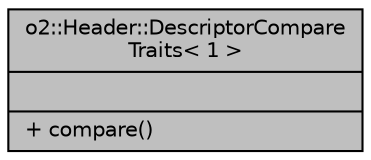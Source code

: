 digraph "o2::Header::DescriptorCompareTraits&lt; 1 &gt;"
{
 // INTERACTIVE_SVG=YES
  bgcolor="transparent";
  edge [fontname="Helvetica",fontsize="10",labelfontname="Helvetica",labelfontsize="10"];
  node [fontname="Helvetica",fontsize="10",shape=record];
  Node1 [label="{o2::Header::DescriptorCompare\lTraits\< 1 \>\n||+ compare()\l}",height=0.2,width=0.4,color="black", fillcolor="grey75", style="filled" fontcolor="black"];
}

